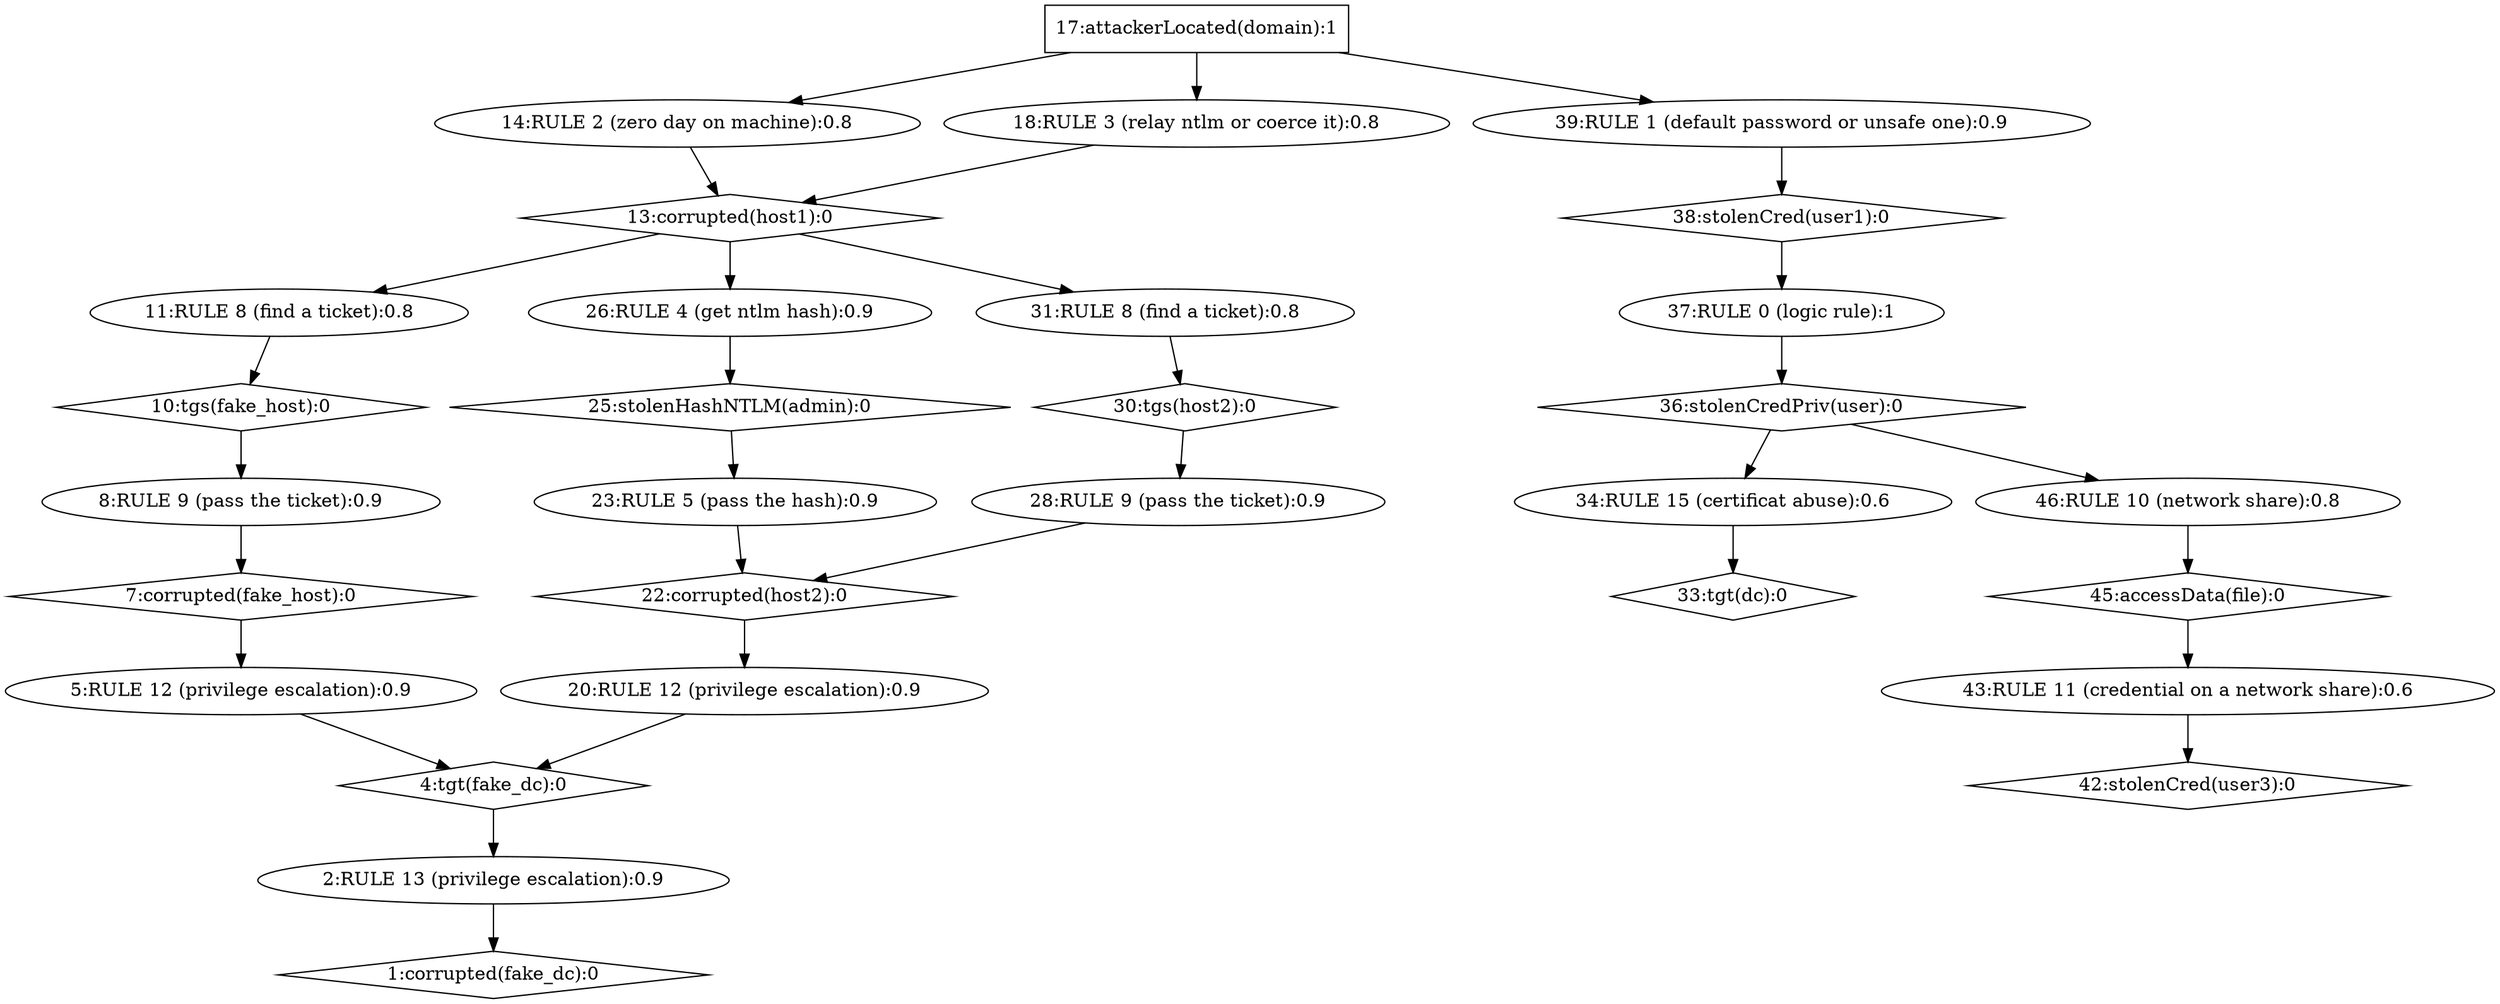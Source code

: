 strict digraph G {
  1 [ label="1:corrupted(fake_dc):0" shape="diamond" CVE="null" ];
  2 [ label="2:RULE 13 (privilege escalation):0.9" shape="ellipse" CVE="exploit_tgt" ];
  3 [ label="4:tgt(fake_dc):0" shape="diamond" CVE="null" ];
  4 [ label="5:RULE 12 (privilege escalation):0.9" shape="ellipse" CVE="asks_kerberos_ticket" ];
  5 [ label="7:corrupted(fake_host):0" shape="diamond" CVE="null" ];
  6 [ label="8:RULE 9 (pass the ticket):0.9" shape="ellipse" CVE="ptt" ];
  7 [ label="10:tgs(fake_host):0" shape="diamond" CVE="null" ];
  8 [ label="11:RULE 8 (find a ticket):0.8" shape="ellipse" CVE="tgs" ];
  9 [ label="13:corrupted(host1):0" shape="diamond" CVE="null" ];
  10 [ label="14:RULE 2 (zero day on machine):0.8" shape="ellipse" CVE="zero_day" ];
  11 [ label="17:attackerLocated(domain):1" shape="box" CVE="null" ];
  12 [ label="18:RULE 3 (relay ntlm or coerce it):0.8" shape="ellipse" CVE="relay_ntlm_bot" ];
  13 [ label="20:RULE 12 (privilege escalation):0.9" shape="ellipse" CVE="asks_kerberos_ticket" ];
  14 [ label="22:corrupted(host2):0" shape="diamond" CVE="null" ];
  15 [ label="23:RULE 5 (pass the hash):0.9" shape="ellipse" CVE="default_admin_pth" ];
  16 [ label="25:stolenHashNTLM(admin):0" shape="diamond" CVE="null" ];
  17 [ label="26:RULE 4 (get ntlm hash):0.9" shape="ellipse" CVE="ntlm_hash" ];
  18 [ label="28:RULE 9 (pass the ticket):0.9" shape="ellipse" CVE="ptt" ];
  19 [ label="30:tgs(host2):0" shape="diamond" CVE="null" ];
  20 [ label="31:RULE 8 (find a ticket):0.8" shape="ellipse" CVE="tgs" ];
  21 [ label="33:tgt(dc):0" shape="diamond" CVE="null" ];
  22 [ label="34:RULE 15 (certificat abuse):0.6" shape="ellipse" CVE="cve" ];
  23 [ label="36:stolenCredPriv(user):0" shape="diamond" CVE="null" ];
  24 [ label="37:RULE 0 (logic rule):1" shape="ellipse" CVE="null" ];
  25 [ label="38:stolenCred(user1):0" shape="diamond" CVE="null" ];
  26 [ label="39:RULE 1 (default password or unsafe one):0.9" shape="ellipse" CVE="bad_password" ];
  27 [ label="42:stolenCred(user3):0" shape="diamond" CVE="null" ];
  28 [ label="43:RULE 11 (credential on a network share):0.6" shape="ellipse" CVE="clear_password" ];
  29 [ label="45:accessData(file):0" shape="diamond" CVE="null" ];
  30 [ label="46:RULE 10 (network share):0.8" shape="ellipse" CVE="shares" ];
  11 -> 10 [ color="black" ];
  10 -> 9 [ color="black" ];
  11 -> 12 [ color="black" ];
  12 -> 9 [ color="black" ];
  9 -> 8 [ color="black" ];
  8 -> 7 [ color="black" ];
  7 -> 6 [ color="black" ];
  6 -> 5 [ color="black" ];
  5 -> 4 [ color="black" ];
  4 -> 3 [ color="black" ];
  9 -> 17 [ color="black" ];
  17 -> 16 [ color="black" ];
  16 -> 15 [ color="black" ];
  15 -> 14 [ color="black" ];
  9 -> 20 [ color="black" ];
  20 -> 19 [ color="black" ];
  19 -> 18 [ color="black" ];
  18 -> 14 [ color="black" ];
  14 -> 13 [ color="black" ];
  13 -> 3 [ color="black" ];
  3 -> 2 [ color="black" ];
  2 -> 1 [ color="black" ];
  11 -> 26 [ color="black" ];
  26 -> 25 [ color="black" ];
  25 -> 24 [ color="black" ];
  24 -> 23 [ color="black" ];
  23 -> 30 [ color="black" ];
  30 -> 29 [ color="black" ];
  29 -> 28 [ color="black" ];
  28 -> 27 [ color="black" ];
  23 -> 22 [ color="black" ];
  22 -> 21 [ color="black" ];
}
